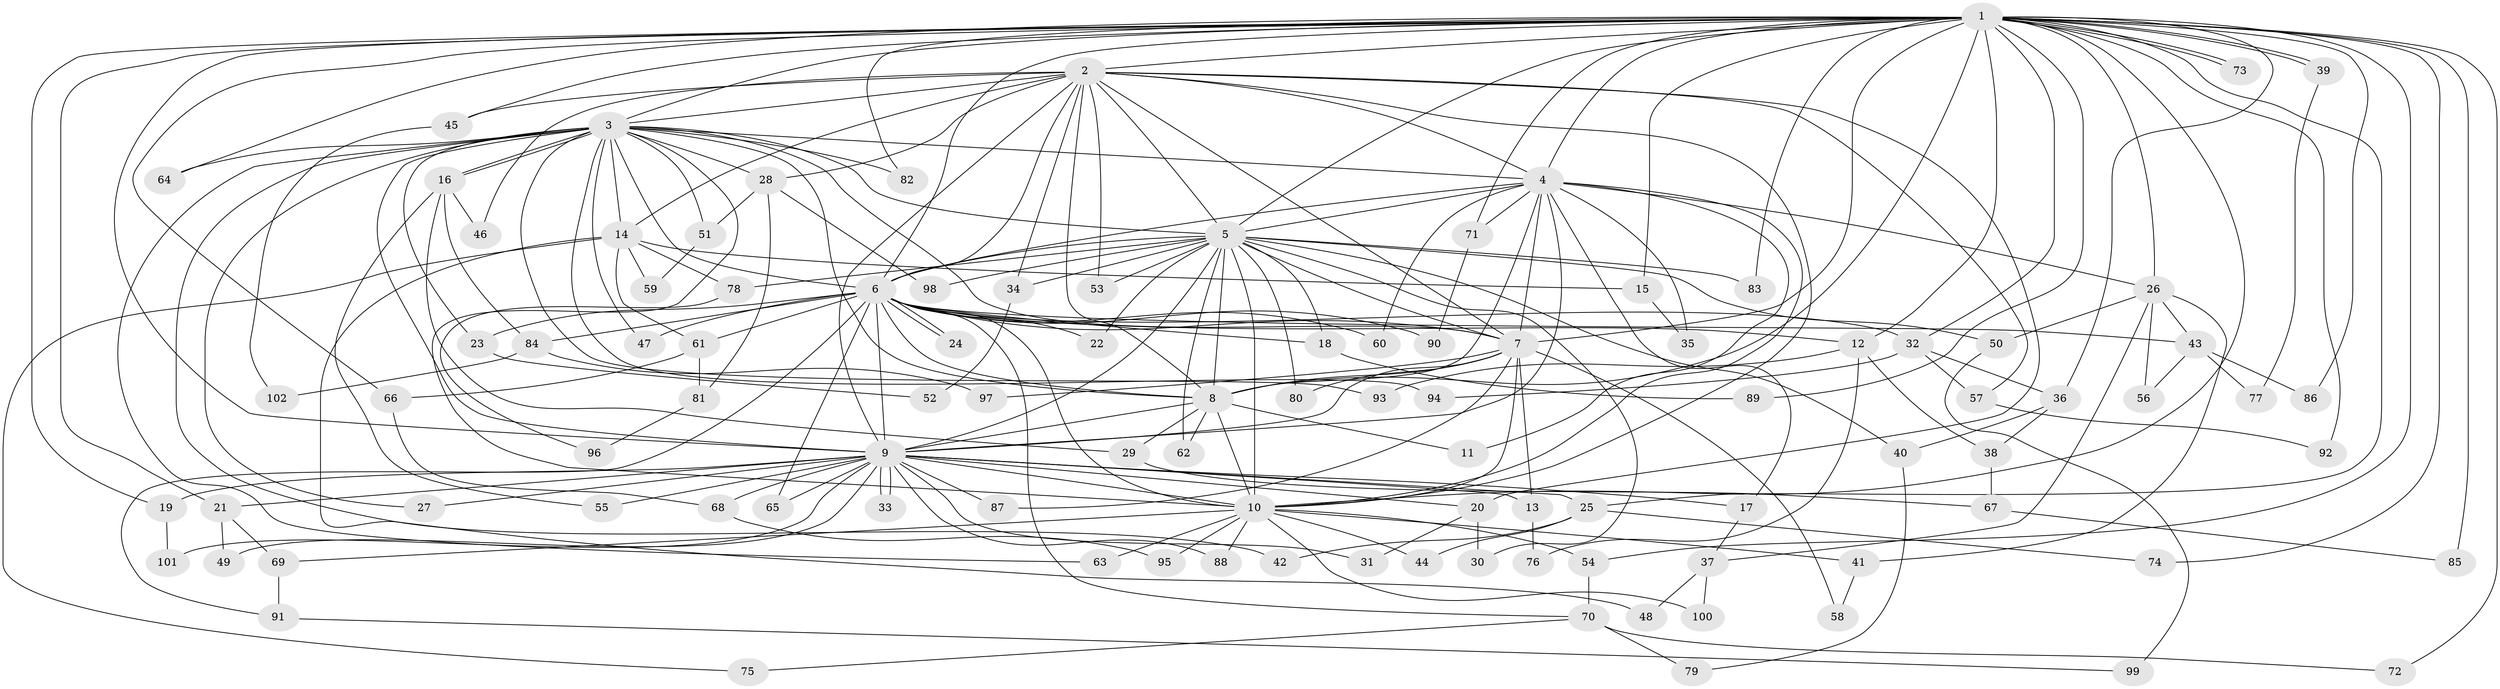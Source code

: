 // coarse degree distribution, {26: 0.025, 1: 0.225, 2: 0.5, 3: 0.125, 21: 0.025, 7: 0.05, 4: 0.025, 13: 0.025}
// Generated by graph-tools (version 1.1) at 2025/48/03/04/25 21:48:30]
// undirected, 102 vertices, 229 edges
graph export_dot {
graph [start="1"]
  node [color=gray90,style=filled];
  1;
  2;
  3;
  4;
  5;
  6;
  7;
  8;
  9;
  10;
  11;
  12;
  13;
  14;
  15;
  16;
  17;
  18;
  19;
  20;
  21;
  22;
  23;
  24;
  25;
  26;
  27;
  28;
  29;
  30;
  31;
  32;
  33;
  34;
  35;
  36;
  37;
  38;
  39;
  40;
  41;
  42;
  43;
  44;
  45;
  46;
  47;
  48;
  49;
  50;
  51;
  52;
  53;
  54;
  55;
  56;
  57;
  58;
  59;
  60;
  61;
  62;
  63;
  64;
  65;
  66;
  67;
  68;
  69;
  70;
  71;
  72;
  73;
  74;
  75;
  76;
  77;
  78;
  79;
  80;
  81;
  82;
  83;
  84;
  85;
  86;
  87;
  88;
  89;
  90;
  91;
  92;
  93;
  94;
  95;
  96;
  97;
  98;
  99;
  100;
  101;
  102;
  1 -- 2;
  1 -- 3;
  1 -- 4;
  1 -- 5;
  1 -- 6;
  1 -- 7;
  1 -- 8;
  1 -- 9;
  1 -- 10;
  1 -- 12;
  1 -- 15;
  1 -- 19;
  1 -- 21;
  1 -- 25;
  1 -- 26;
  1 -- 32;
  1 -- 36;
  1 -- 39;
  1 -- 39;
  1 -- 45;
  1 -- 54;
  1 -- 64;
  1 -- 66;
  1 -- 71;
  1 -- 72;
  1 -- 73;
  1 -- 73;
  1 -- 74;
  1 -- 82;
  1 -- 83;
  1 -- 85;
  1 -- 86;
  1 -- 89;
  1 -- 92;
  2 -- 3;
  2 -- 4;
  2 -- 5;
  2 -- 6;
  2 -- 7;
  2 -- 8;
  2 -- 9;
  2 -- 10;
  2 -- 14;
  2 -- 20;
  2 -- 28;
  2 -- 34;
  2 -- 45;
  2 -- 46;
  2 -- 53;
  2 -- 57;
  3 -- 4;
  3 -- 5;
  3 -- 6;
  3 -- 7;
  3 -- 8;
  3 -- 9;
  3 -- 10;
  3 -- 14;
  3 -- 16;
  3 -- 16;
  3 -- 23;
  3 -- 27;
  3 -- 28;
  3 -- 42;
  3 -- 47;
  3 -- 51;
  3 -- 63;
  3 -- 64;
  3 -- 82;
  3 -- 93;
  3 -- 94;
  4 -- 5;
  4 -- 6;
  4 -- 7;
  4 -- 8;
  4 -- 9;
  4 -- 10;
  4 -- 11;
  4 -- 17;
  4 -- 26;
  4 -- 35;
  4 -- 60;
  4 -- 71;
  5 -- 6;
  5 -- 7;
  5 -- 8;
  5 -- 9;
  5 -- 10;
  5 -- 18;
  5 -- 22;
  5 -- 30;
  5 -- 34;
  5 -- 40;
  5 -- 50;
  5 -- 53;
  5 -- 62;
  5 -- 78;
  5 -- 80;
  5 -- 83;
  5 -- 98;
  6 -- 7;
  6 -- 8;
  6 -- 9;
  6 -- 10;
  6 -- 12;
  6 -- 18;
  6 -- 22;
  6 -- 23;
  6 -- 24;
  6 -- 24;
  6 -- 32;
  6 -- 43;
  6 -- 47;
  6 -- 60;
  6 -- 61;
  6 -- 65;
  6 -- 70;
  6 -- 84;
  6 -- 90;
  6 -- 91;
  7 -- 8;
  7 -- 9;
  7 -- 10;
  7 -- 13;
  7 -- 58;
  7 -- 80;
  7 -- 87;
  7 -- 97;
  8 -- 9;
  8 -- 10;
  8 -- 11;
  8 -- 29;
  8 -- 62;
  9 -- 10;
  9 -- 13;
  9 -- 17;
  9 -- 19;
  9 -- 20;
  9 -- 21;
  9 -- 25;
  9 -- 27;
  9 -- 31;
  9 -- 33;
  9 -- 33;
  9 -- 49;
  9 -- 55;
  9 -- 65;
  9 -- 68;
  9 -- 87;
  9 -- 88;
  9 -- 101;
  10 -- 41;
  10 -- 44;
  10 -- 54;
  10 -- 63;
  10 -- 69;
  10 -- 88;
  10 -- 95;
  10 -- 100;
  12 -- 38;
  12 -- 76;
  12 -- 93;
  13 -- 76;
  14 -- 15;
  14 -- 48;
  14 -- 59;
  14 -- 61;
  14 -- 75;
  14 -- 78;
  15 -- 35;
  16 -- 29;
  16 -- 46;
  16 -- 55;
  16 -- 84;
  17 -- 37;
  18 -- 89;
  19 -- 101;
  20 -- 30;
  20 -- 31;
  21 -- 49;
  21 -- 69;
  23 -- 52;
  25 -- 42;
  25 -- 44;
  25 -- 74;
  26 -- 37;
  26 -- 41;
  26 -- 43;
  26 -- 50;
  26 -- 56;
  28 -- 51;
  28 -- 81;
  28 -- 98;
  29 -- 67;
  32 -- 36;
  32 -- 57;
  32 -- 94;
  34 -- 52;
  36 -- 38;
  36 -- 40;
  37 -- 48;
  37 -- 100;
  38 -- 67;
  39 -- 77;
  40 -- 79;
  41 -- 58;
  43 -- 56;
  43 -- 77;
  43 -- 86;
  45 -- 102;
  50 -- 99;
  51 -- 59;
  54 -- 70;
  57 -- 92;
  61 -- 66;
  61 -- 81;
  66 -- 68;
  67 -- 85;
  68 -- 95;
  69 -- 91;
  70 -- 72;
  70 -- 75;
  70 -- 79;
  71 -- 90;
  78 -- 96;
  81 -- 96;
  84 -- 97;
  84 -- 102;
  91 -- 99;
}
